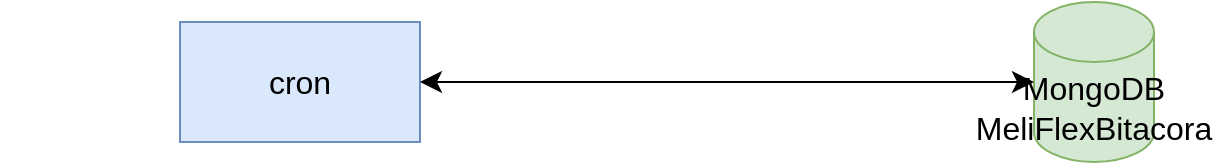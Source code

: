 <mxfile version="22.1.7" type="github">
  <diagram name="Page-1" id="dSukQ-KBUVypzVUfsCuS">
    <mxGraphModel dx="2874" dy="1156" grid="0" gridSize="10" guides="1" tooltips="1" connect="1" arrows="1" fold="1" page="0" pageScale="1" pageWidth="827" pageHeight="1169" math="0" shadow="0">
      <root>
        <mxCell id="0" />
        <mxCell id="1" parent="0" />
        <mxCell id="wk7HSr77j9lhnAIGQRqM-1" value="cron" style="rounded=0;whiteSpace=wrap;html=1;fontSize=16;fillColor=#dae8fc;strokeColor=#6c8ebf;" vertex="1" parent="1">
          <mxGeometry x="-371" y="134" width="120" height="60" as="geometry" />
        </mxCell>
        <mxCell id="wk7HSr77j9lhnAIGQRqM-4" value="MongoDB MeliFlexBitacora" style="shape=cylinder3;whiteSpace=wrap;html=1;boundedLbl=1;backgroundOutline=1;size=15;fontSize=16;fillColor=#d5e8d4;strokeColor=#82b366;" vertex="1" parent="1">
          <mxGeometry x="56" y="124" width="60" height="80" as="geometry" />
        </mxCell>
        <mxCell id="wk7HSr77j9lhnAIGQRqM-8" value="" style="endArrow=classic;startArrow=classic;html=1;rounded=0;fontSize=12;startSize=8;endSize=8;curved=1;entryX=0;entryY=0.5;entryDx=0;entryDy=0;entryPerimeter=0;exitX=1;exitY=0.5;exitDx=0;exitDy=0;" edge="1" parent="1" source="wk7HSr77j9lhnAIGQRqM-1" target="wk7HSr77j9lhnAIGQRqM-4">
          <mxGeometry width="50" height="50" relative="1" as="geometry">
            <mxPoint x="-151" y="179" as="sourcePoint" />
            <mxPoint x="-101" y="129" as="targetPoint" />
          </mxGeometry>
        </mxCell>
        <mxCell id="wk7HSr77j9lhnAIGQRqM-9" value="" style="shape=image;html=1;verticalAlign=top;verticalLabelPosition=bottom;labelBackgroundColor=#ffffff;imageAspect=0;aspect=fixed;image=https://cdn1.iconfinder.com/data/icons/Futurosoft%20Icons%200.5.2/128x128/apps/clock.png;fontSize=16;" vertex="1" parent="1">
          <mxGeometry x="-461" y="134" width="49" height="49" as="geometry" />
        </mxCell>
      </root>
    </mxGraphModel>
  </diagram>
</mxfile>
